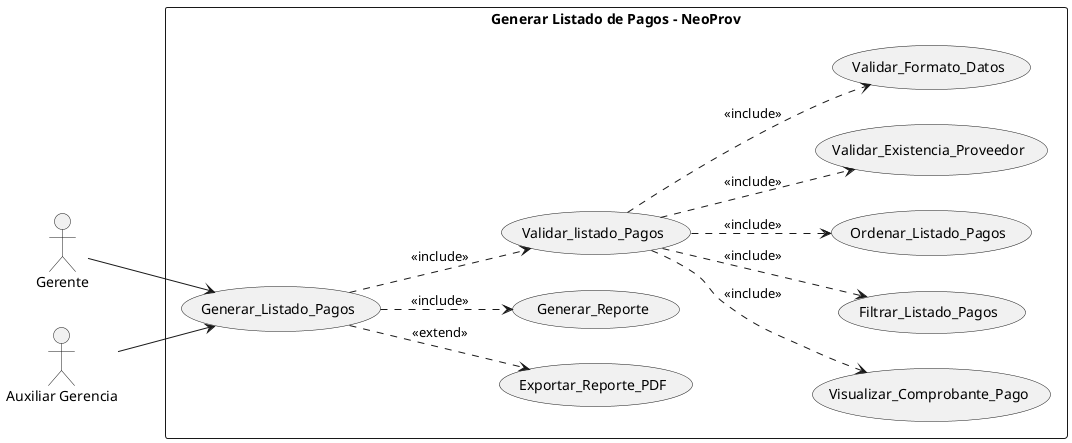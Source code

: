 @startuml diagramaCasoUsoNueve
left to right direction
actor "Gerente" as Gerente
actor "Auxiliar Gerencia" as AuxGerencia

rectangle "Generar Listado de Pagos - NeoProv" {
    usecase "Generar_Listado_Pagos" as UC1
    usecase "Exportar_Reporte_PDF" as UC2
    usecase "Generar_Reporte" as UC3
    usecase "Validar_listado_Pagos" as UC4
    usecase "Visualizar_Comprobante_Pago" as UC5
    usecase "Filtrar_Listado_Pagos" as UC6
    usecase "Ordenar_Listado_Pagos" as UC7
    usecase "Validar_Existencia_Proveedor" as UC8
    usecase "Validar_Formato_Datos" as UC9

}

Gerente --> UC1
AuxGerencia --> UC1

UC1 ..> UC2 : <<extend>>
UC1 ..> UC3 : <<include>>
UC1 ..> UC4 : <<include>>
UC4 ..> UC7 : <<include>>
UC4 ..> UC8 : <<include>>
UC4 ..> UC5 : <<include>>
UC4 ..> UC6 : <<include>>
UC4 ..> UC9 : <<include>>



@enduml
